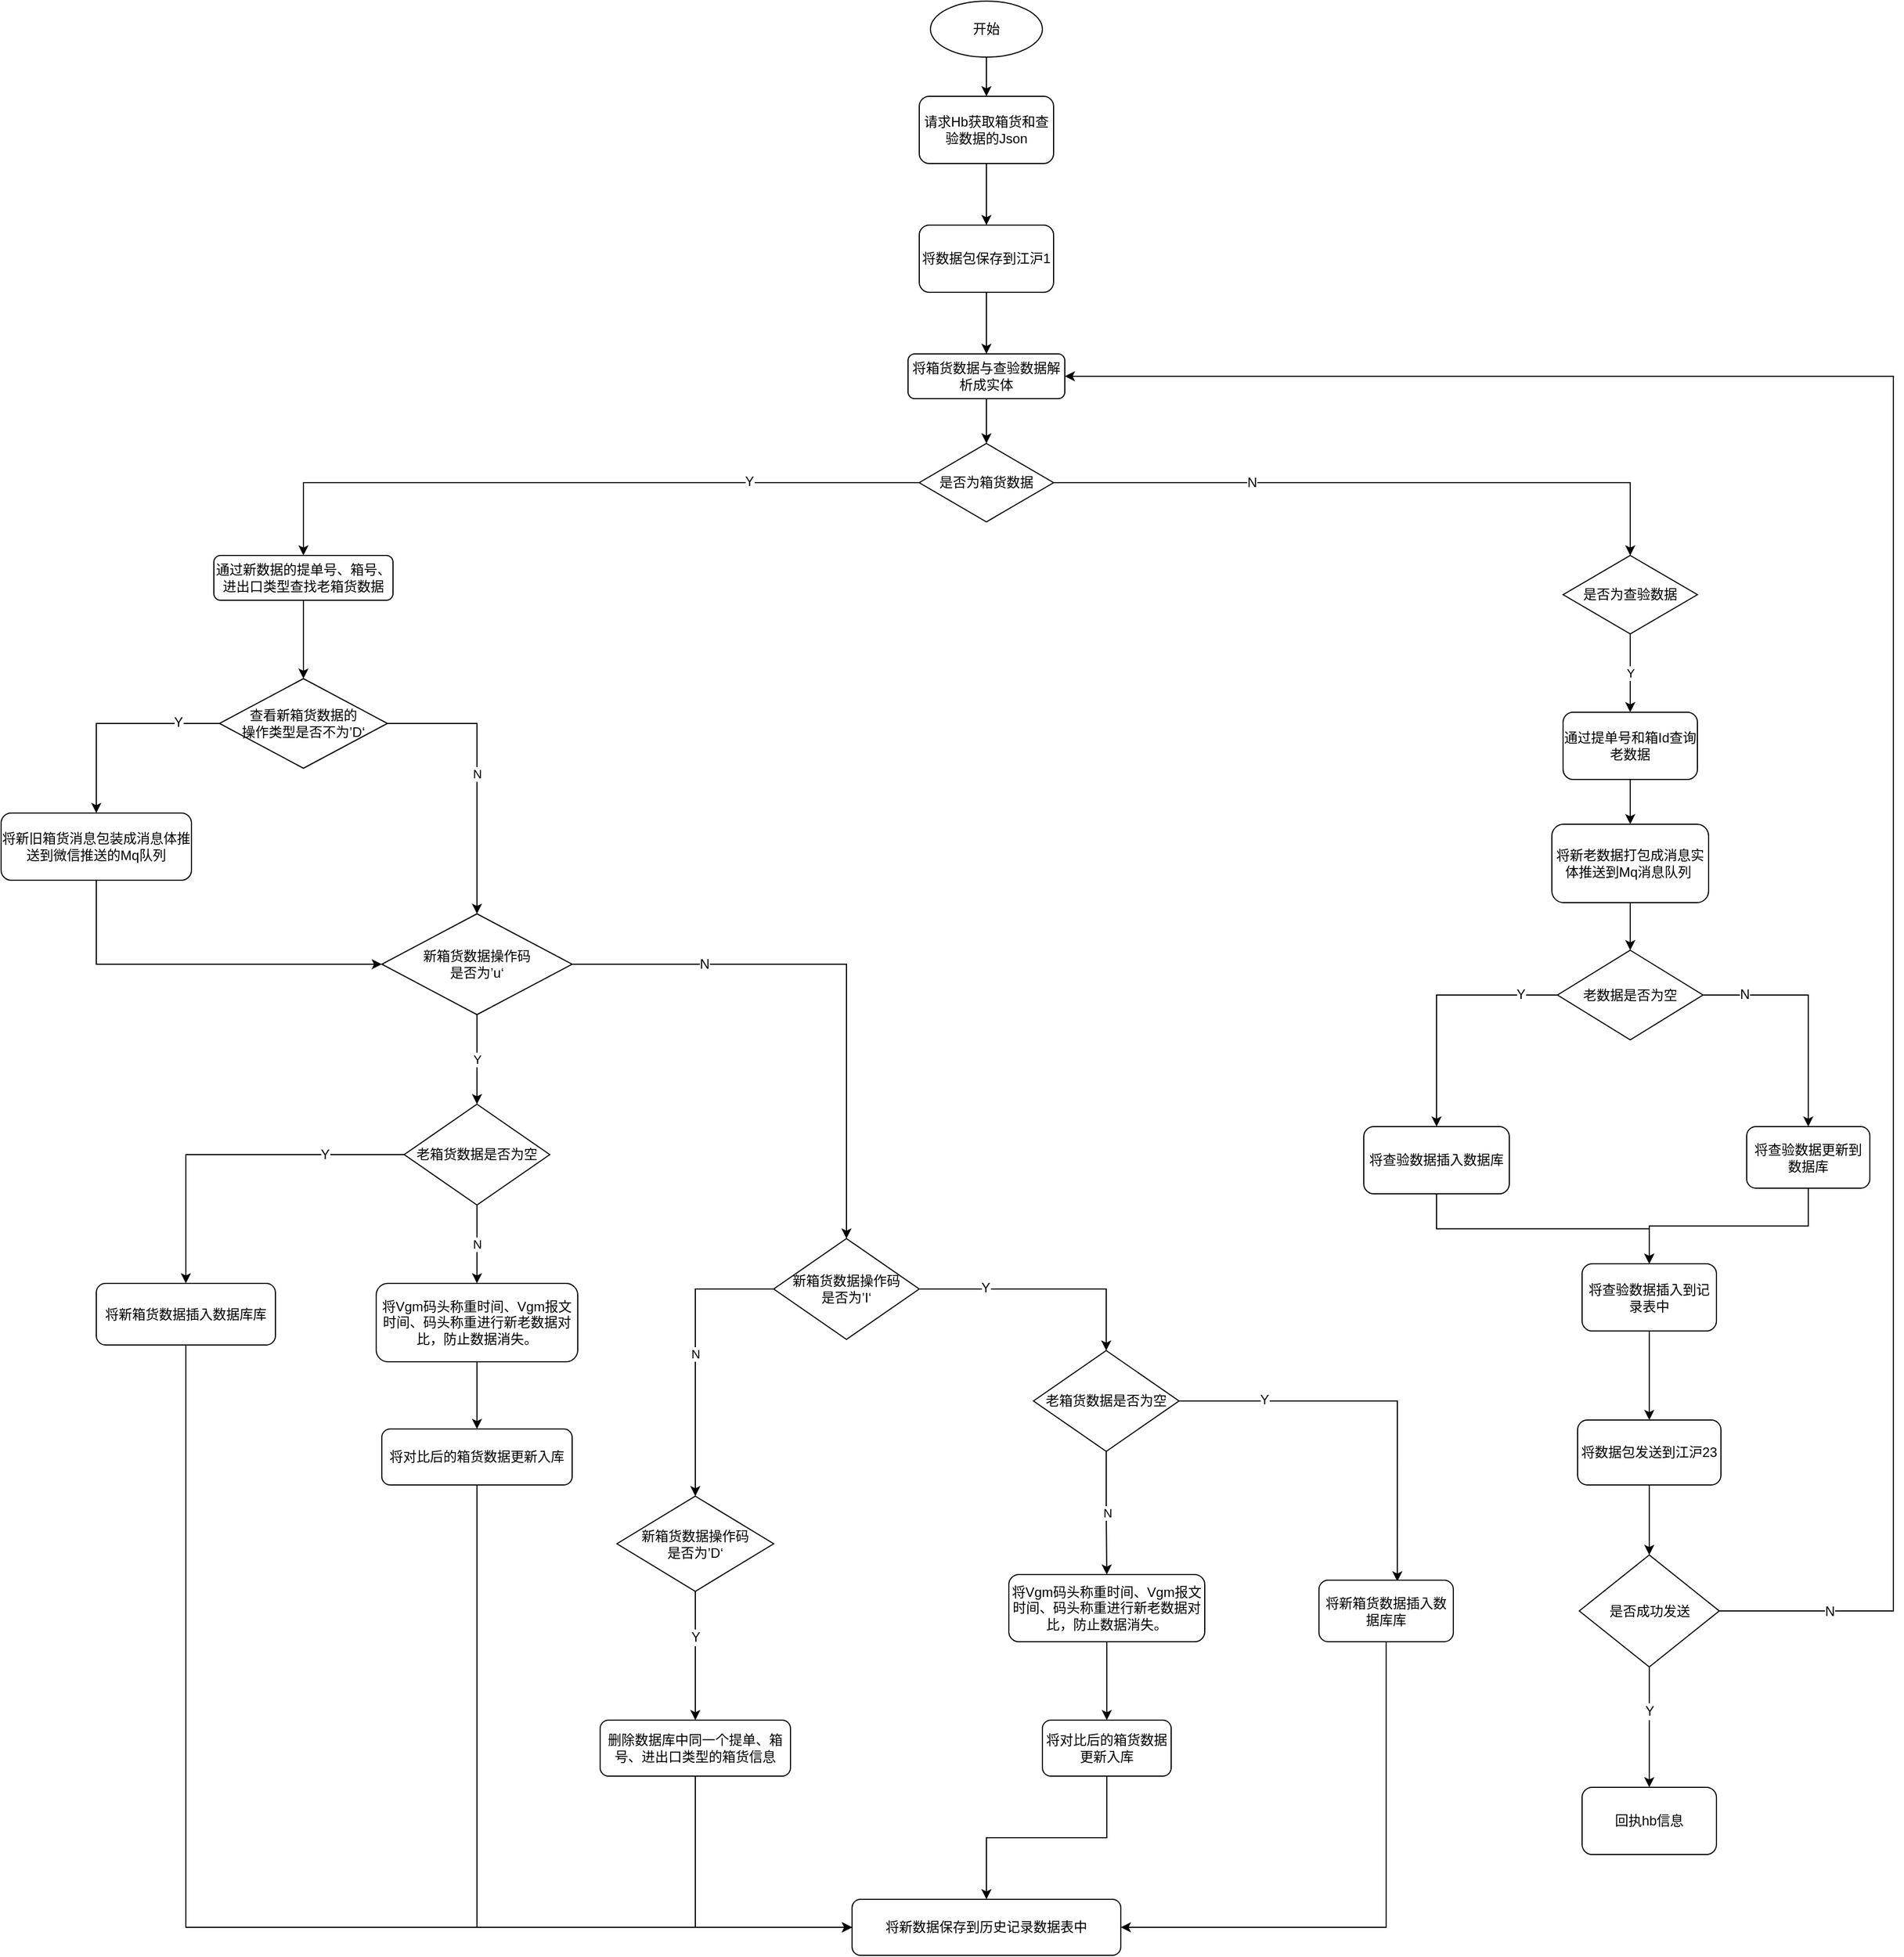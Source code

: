 <mxfile pages="1" version="11.2.5" type="github"><diagram id="jrFILok0wZWimRiEmI2U" name="第 1 页"><mxGraphModel dx="1422" dy="1933" grid="1" gridSize="10" guides="1" tooltips="1" connect="1" arrows="1" fold="1" page="1" pageScale="1" pageWidth="827" pageHeight="1169" math="0" shadow="0"><root><mxCell id="0"/><mxCell id="1" parent="0"/><mxCell id="sl8W3AudRiWv7gb7kEp5-1" style="edgeStyle=orthogonalEdgeStyle;rounded=0;orthogonalLoop=1;jettySize=auto;html=1;exitX=0.5;exitY=1;exitDx=0;exitDy=0;entryX=0.5;entryY=0;entryDx=0;entryDy=0;" edge="1" parent="1" source="5g2ZR9MUWrWfk25_Vf9b-1" target="5g2ZR9MUWrWfk25_Vf9b-2"><mxGeometry relative="1" as="geometry"/></mxCell><mxCell id="5g2ZR9MUWrWfk25_Vf9b-1" value="开始" style="ellipse;whiteSpace=wrap;html=1;" parent="1" vertex="1"><mxGeometry x="940" y="-85" width="100" height="50" as="geometry"/></mxCell><mxCell id="sl8W3AudRiWv7gb7kEp5-5" style="edgeStyle=orthogonalEdgeStyle;rounded=0;orthogonalLoop=1;jettySize=auto;html=1;exitX=0.5;exitY=1;exitDx=0;exitDy=0;entryX=0.5;entryY=0;entryDx=0;entryDy=0;" edge="1" parent="1" source="5g2ZR9MUWrWfk25_Vf9b-2" target="sl8W3AudRiWv7gb7kEp5-2"><mxGeometry relative="1" as="geometry"/></mxCell><mxCell id="5g2ZR9MUWrWfk25_Vf9b-2" value="请求Hb获取箱货和查验数据的Json" style="rounded=1;whiteSpace=wrap;html=1;" parent="1" vertex="1"><mxGeometry x="930" width="120" height="60" as="geometry"/></mxCell><mxCell id="hijWo9An4agAYgo5W-x--64" style="edgeStyle=orthogonalEdgeStyle;rounded=0;orthogonalLoop=1;jettySize=auto;html=1;exitX=0.5;exitY=1;exitDx=0;exitDy=0;entryX=0.5;entryY=0;entryDx=0;entryDy=0;" parent="1" source="hijWo9An4agAYgo5W-x--3" target="hijWo9An4agAYgo5W-x--61" edge="1"><mxGeometry relative="1" as="geometry"/></mxCell><mxCell id="hijWo9An4agAYgo5W-x--3" value="将箱货数据与查验数据解析成实体" style="rounded=1;whiteSpace=wrap;html=1;" parent="1" vertex="1"><mxGeometry x="920" y="230" width="140" height="40" as="geometry"/></mxCell><mxCell id="hijWo9An4agAYgo5W-x--9" style="edgeStyle=orthogonalEdgeStyle;rounded=0;orthogonalLoop=1;jettySize=auto;html=1;exitX=0.5;exitY=1;exitDx=0;exitDy=0;entryX=0.5;entryY=0;entryDx=0;entryDy=0;" parent="1" source="hijWo9An4agAYgo5W-x--5" target="hijWo9An4agAYgo5W-x--8" edge="1"><mxGeometry relative="1" as="geometry"/></mxCell><mxCell id="hijWo9An4agAYgo5W-x--5" value="通过新数据的提单号、箱号、进出口类型查找老箱货数据" style="rounded=1;whiteSpace=wrap;html=1;" parent="1" vertex="1"><mxGeometry x="300" y="410" width="160" height="40" as="geometry"/></mxCell><mxCell id="hijWo9An4agAYgo5W-x--23" style="edgeStyle=orthogonalEdgeStyle;rounded=0;orthogonalLoop=1;jettySize=auto;html=1;exitX=0.5;exitY=1;exitDx=0;exitDy=0;entryX=0;entryY=0.5;entryDx=0;entryDy=0;" parent="1" source="hijWo9An4agAYgo5W-x--7" target="hijWo9An4agAYgo5W-x--21" edge="1"><mxGeometry relative="1" as="geometry"/></mxCell><mxCell id="hijWo9An4agAYgo5W-x--7" value="将新旧箱货消息包装成消息体推送到微信推送的Mq队列" style="rounded=1;whiteSpace=wrap;html=1;" parent="1" vertex="1"><mxGeometry x="110" y="640" width="170" height="60" as="geometry"/></mxCell><mxCell id="hijWo9An4agAYgo5W-x--10" style="edgeStyle=orthogonalEdgeStyle;rounded=0;orthogonalLoop=1;jettySize=auto;html=1;exitX=0;exitY=0.5;exitDx=0;exitDy=0;entryX=0.5;entryY=0;entryDx=0;entryDy=0;" parent="1" source="hijWo9An4agAYgo5W-x--8" target="hijWo9An4agAYgo5W-x--7" edge="1"><mxGeometry relative="1" as="geometry"/></mxCell><mxCell id="hijWo9An4agAYgo5W-x--11" value="Y" style="text;html=1;resizable=0;points=[];align=center;verticalAlign=middle;labelBackgroundColor=#ffffff;" parent="hijWo9An4agAYgo5W-x--10" vertex="1" connectable="0"><mxGeometry x="-0.611" y="-1" relative="1" as="geometry"><mxPoint as="offset"/></mxGeometry></mxCell><mxCell id="hijWo9An4agAYgo5W-x--22" value="N" style="edgeStyle=orthogonalEdgeStyle;rounded=0;orthogonalLoop=1;jettySize=auto;html=1;exitX=1;exitY=0.5;exitDx=0;exitDy=0;" parent="1" source="hijWo9An4agAYgo5W-x--8" target="hijWo9An4agAYgo5W-x--21" edge="1"><mxGeometry relative="1" as="geometry"/></mxCell><mxCell id="hijWo9An4agAYgo5W-x--8" value="查看新箱货数据的&lt;br&gt;操作类型是否不为’D‘" style="rhombus;whiteSpace=wrap;html=1;" parent="1" vertex="1"><mxGeometry x="305" y="520" width="150" height="80" as="geometry"/></mxCell><mxCell id="hijWo9An4agAYgo5W-x--26" value="Y" style="edgeStyle=orthogonalEdgeStyle;rounded=0;orthogonalLoop=1;jettySize=auto;html=1;exitX=0.5;exitY=1;exitDx=0;exitDy=0;entryX=0.5;entryY=0;entryDx=0;entryDy=0;" parent="1" source="hijWo9An4agAYgo5W-x--21" target="hijWo9An4agAYgo5W-x--25" edge="1"><mxGeometry relative="1" as="geometry"/></mxCell><mxCell id="hijWo9An4agAYgo5W-x--28" style="edgeStyle=orthogonalEdgeStyle;rounded=0;orthogonalLoop=1;jettySize=auto;html=1;exitX=1;exitY=0.5;exitDx=0;exitDy=0;entryX=0.5;entryY=0;entryDx=0;entryDy=0;" parent="1" source="hijWo9An4agAYgo5W-x--21" target="hijWo9An4agAYgo5W-x--27" edge="1"><mxGeometry relative="1" as="geometry"/></mxCell><mxCell id="hijWo9An4agAYgo5W-x--30" value="N" style="text;html=1;resizable=0;points=[];align=center;verticalAlign=middle;labelBackgroundColor=#ffffff;" parent="hijWo9An4agAYgo5W-x--28" vertex="1" connectable="0"><mxGeometry x="-0.519" relative="1" as="geometry"><mxPoint as="offset"/></mxGeometry></mxCell><mxCell id="hijWo9An4agAYgo5W-x--21" value="新箱货数据操作码&lt;br&gt;是否为’u‘" style="rhombus;whiteSpace=wrap;html=1;" parent="1" vertex="1"><mxGeometry x="450" y="730" width="170" height="90" as="geometry"/></mxCell><mxCell id="hijWo9An4agAYgo5W-x--33" value="N" style="edgeStyle=orthogonalEdgeStyle;rounded=0;orthogonalLoop=1;jettySize=auto;html=1;exitX=0.5;exitY=1;exitDx=0;exitDy=0;" parent="1" source="hijWo9An4agAYgo5W-x--25" target="hijWo9An4agAYgo5W-x--32" edge="1"><mxGeometry relative="1" as="geometry"/></mxCell><mxCell id="hijWo9An4agAYgo5W-x--38" style="edgeStyle=orthogonalEdgeStyle;rounded=0;orthogonalLoop=1;jettySize=auto;html=1;exitX=0;exitY=0.5;exitDx=0;exitDy=0;entryX=0.5;entryY=0;entryDx=0;entryDy=0;" parent="1" source="hijWo9An4agAYgo5W-x--25" target="hijWo9An4agAYgo5W-x--37" edge="1"><mxGeometry relative="1" as="geometry"/></mxCell><mxCell id="hijWo9An4agAYgo5W-x--39" value="Y" style="text;html=1;resizable=0;points=[];align=center;verticalAlign=middle;labelBackgroundColor=#ffffff;" parent="hijWo9An4agAYgo5W-x--38" vertex="1" connectable="0"><mxGeometry x="-0.541" relative="1" as="geometry"><mxPoint as="offset"/></mxGeometry></mxCell><mxCell id="hijWo9An4agAYgo5W-x--25" value="老箱货数据是否为空" style="rhombus;whiteSpace=wrap;html=1;" parent="1" vertex="1"><mxGeometry x="470" y="900" width="130" height="90" as="geometry"/></mxCell><mxCell id="hijWo9An4agAYgo5W-x--49" style="edgeStyle=orthogonalEdgeStyle;rounded=0;orthogonalLoop=1;jettySize=auto;html=1;exitX=1;exitY=0.5;exitDx=0;exitDy=0;entryX=0.5;entryY=0;entryDx=0;entryDy=0;" parent="1" source="hijWo9An4agAYgo5W-x--27" target="hijWo9An4agAYgo5W-x--43" edge="1"><mxGeometry relative="1" as="geometry"/></mxCell><mxCell id="hijWo9An4agAYgo5W-x--50" value="Y" style="text;html=1;resizable=0;points=[];align=center;verticalAlign=middle;labelBackgroundColor=#ffffff;" parent="hijWo9An4agAYgo5W-x--49" vertex="1" connectable="0"><mxGeometry x="-0.474" y="1" relative="1" as="geometry"><mxPoint as="offset"/></mxGeometry></mxCell><mxCell id="hijWo9An4agAYgo5W-x--68" value="N" style="edgeStyle=orthogonalEdgeStyle;rounded=0;orthogonalLoop=1;jettySize=auto;html=1;exitX=0;exitY=0.5;exitDx=0;exitDy=0;entryX=0.5;entryY=0;entryDx=0;entryDy=0;" parent="1" source="hijWo9An4agAYgo5W-x--27" target="hijWo9An4agAYgo5W-x--51" edge="1"><mxGeometry relative="1" as="geometry"/></mxCell><mxCell id="hijWo9An4agAYgo5W-x--27" value="新箱货数据操作码&lt;br&gt;是否为’I‘" style="rhombus;whiteSpace=wrap;html=1;" parent="1" vertex="1"><mxGeometry x="800" y="1020" width="130" height="90" as="geometry"/></mxCell><mxCell id="hijWo9An4agAYgo5W-x--35" style="edgeStyle=orthogonalEdgeStyle;rounded=0;orthogonalLoop=1;jettySize=auto;html=1;exitX=0.5;exitY=1;exitDx=0;exitDy=0;entryX=0.5;entryY=0;entryDx=0;entryDy=0;" parent="1" source="hijWo9An4agAYgo5W-x--32" target="hijWo9An4agAYgo5W-x--34" edge="1"><mxGeometry relative="1" as="geometry"/></mxCell><mxCell id="hijWo9An4agAYgo5W-x--32" value="将Vgm码头称重时间、Vgm报文时间、码头称重进行新老数据对比，防止数据消失。" style="rounded=1;whiteSpace=wrap;html=1;" parent="1" vertex="1"><mxGeometry x="445" y="1060" width="180" height="70" as="geometry"/></mxCell><mxCell id="hijWo9An4agAYgo5W-x--71" style="edgeStyle=orthogonalEdgeStyle;rounded=0;orthogonalLoop=1;jettySize=auto;html=1;exitX=0.5;exitY=1;exitDx=0;exitDy=0;entryX=0;entryY=0.5;entryDx=0;entryDy=0;" parent="1" source="hijWo9An4agAYgo5W-x--34" target="hijWo9An4agAYgo5W-x--69" edge="1"><mxGeometry relative="1" as="geometry"/></mxCell><mxCell id="hijWo9An4agAYgo5W-x--34" value="将对比后的箱货数据更新入库" style="rounded=1;whiteSpace=wrap;html=1;" parent="1" vertex="1"><mxGeometry x="450" y="1190" width="170" height="50" as="geometry"/></mxCell><mxCell id="hijWo9An4agAYgo5W-x--70" style="edgeStyle=orthogonalEdgeStyle;rounded=0;orthogonalLoop=1;jettySize=auto;html=1;exitX=0.5;exitY=1;exitDx=0;exitDy=0;entryX=0;entryY=0.5;entryDx=0;entryDy=0;" parent="1" source="hijWo9An4agAYgo5W-x--37" target="hijWo9An4agAYgo5W-x--69" edge="1"><mxGeometry relative="1" as="geometry"/></mxCell><mxCell id="hijWo9An4agAYgo5W-x--37" value="将新箱货数据插入数据库库" style="rounded=1;whiteSpace=wrap;html=1;" parent="1" vertex="1"><mxGeometry x="195" y="1060" width="160" height="55" as="geometry"/></mxCell><mxCell id="hijWo9An4agAYgo5W-x--40" value="N" style="edgeStyle=orthogonalEdgeStyle;rounded=0;orthogonalLoop=1;jettySize=auto;html=1;exitX=0.5;exitY=1;exitDx=0;exitDy=0;" parent="1" source="hijWo9An4agAYgo5W-x--43" target="hijWo9An4agAYgo5W-x--45" edge="1"><mxGeometry relative="1" as="geometry"/></mxCell><mxCell id="hijWo9An4agAYgo5W-x--48" style="edgeStyle=orthogonalEdgeStyle;rounded=0;orthogonalLoop=1;jettySize=auto;html=1;exitX=1;exitY=0.5;exitDx=0;exitDy=0;entryX=0.583;entryY=0.02;entryDx=0;entryDy=0;entryPerimeter=0;" parent="1" source="hijWo9An4agAYgo5W-x--43" target="hijWo9An4agAYgo5W-x--47" edge="1"><mxGeometry relative="1" as="geometry"/></mxCell><mxCell id="hijWo9An4agAYgo5W-x--52" value="Y" style="text;html=1;resizable=0;points=[];align=center;verticalAlign=middle;labelBackgroundColor=#ffffff;" parent="hijWo9An4agAYgo5W-x--48" vertex="1" connectable="0"><mxGeometry x="-0.576" y="1" relative="1" as="geometry"><mxPoint as="offset"/></mxGeometry></mxCell><mxCell id="hijWo9An4agAYgo5W-x--43" value="老箱货数据是否为空" style="rhombus;whiteSpace=wrap;html=1;" parent="1" vertex="1"><mxGeometry x="1032" y="1120" width="130" height="90" as="geometry"/></mxCell><mxCell id="hijWo9An4agAYgo5W-x--44" style="edgeStyle=orthogonalEdgeStyle;rounded=0;orthogonalLoop=1;jettySize=auto;html=1;exitX=0.5;exitY=1;exitDx=0;exitDy=0;entryX=0.5;entryY=0;entryDx=0;entryDy=0;" parent="1" source="hijWo9An4agAYgo5W-x--45" target="hijWo9An4agAYgo5W-x--46" edge="1"><mxGeometry relative="1" as="geometry"/></mxCell><mxCell id="hijWo9An4agAYgo5W-x--45" value="将Vgm码头称重时间、Vgm报文时间、码头称重进行新老数据对比，防止数据消失。" style="rounded=1;whiteSpace=wrap;html=1;" parent="1" vertex="1"><mxGeometry x="1010" y="1320" width="175" height="60" as="geometry"/></mxCell><mxCell id="hijWo9An4agAYgo5W-x--73" style="edgeStyle=orthogonalEdgeStyle;rounded=0;orthogonalLoop=1;jettySize=auto;html=1;exitX=0.5;exitY=1;exitDx=0;exitDy=0;entryX=0.5;entryY=0;entryDx=0;entryDy=0;" parent="1" source="hijWo9An4agAYgo5W-x--46" target="hijWo9An4agAYgo5W-x--69" edge="1"><mxGeometry relative="1" as="geometry"/></mxCell><mxCell id="hijWo9An4agAYgo5W-x--46" value="将对比后的箱货数据更新入库" style="rounded=1;whiteSpace=wrap;html=1;" parent="1" vertex="1"><mxGeometry x="1040" y="1450" width="115" height="50" as="geometry"/></mxCell><mxCell id="hijWo9An4agAYgo5W-x--74" style="edgeStyle=orthogonalEdgeStyle;rounded=0;orthogonalLoop=1;jettySize=auto;html=1;exitX=0.5;exitY=1;exitDx=0;exitDy=0;entryX=1;entryY=0.5;entryDx=0;entryDy=0;" parent="1" source="hijWo9An4agAYgo5W-x--47" target="hijWo9An4agAYgo5W-x--69" edge="1"><mxGeometry relative="1" as="geometry"/></mxCell><mxCell id="hijWo9An4agAYgo5W-x--47" value="将新箱货数据插入数据库库" style="rounded=1;whiteSpace=wrap;html=1;" parent="1" vertex="1"><mxGeometry x="1287" y="1325" width="120" height="55" as="geometry"/></mxCell><mxCell id="hijWo9An4agAYgo5W-x--59" style="edgeStyle=orthogonalEdgeStyle;rounded=0;orthogonalLoop=1;jettySize=auto;html=1;exitX=0.5;exitY=1;exitDx=0;exitDy=0;entryX=0.5;entryY=0;entryDx=0;entryDy=0;" parent="1" source="hijWo9An4agAYgo5W-x--51" target="hijWo9An4agAYgo5W-x--58" edge="1"><mxGeometry relative="1" as="geometry"/></mxCell><mxCell id="hijWo9An4agAYgo5W-x--60" value="Y" style="text;html=1;resizable=0;points=[];align=center;verticalAlign=middle;labelBackgroundColor=#ffffff;" parent="hijWo9An4agAYgo5W-x--59" vertex="1" connectable="0"><mxGeometry x="-0.291" relative="1" as="geometry"><mxPoint as="offset"/></mxGeometry></mxCell><mxCell id="hijWo9An4agAYgo5W-x--51" value="新箱货数据操作码&lt;br&gt;是否为’D‘" style="rhombus;whiteSpace=wrap;html=1;" parent="1" vertex="1"><mxGeometry x="660" y="1250" width="140" height="85" as="geometry"/></mxCell><mxCell id="hijWo9An4agAYgo5W-x--72" style="edgeStyle=orthogonalEdgeStyle;rounded=0;orthogonalLoop=1;jettySize=auto;html=1;exitX=0.5;exitY=1;exitDx=0;exitDy=0;entryX=0;entryY=0.5;entryDx=0;entryDy=0;" parent="1" source="hijWo9An4agAYgo5W-x--58" target="hijWo9An4agAYgo5W-x--69" edge="1"><mxGeometry relative="1" as="geometry"/></mxCell><mxCell id="hijWo9An4agAYgo5W-x--58" value="删除数据库中同一个提单、箱号、进出口类型的箱货信息" style="rounded=1;whiteSpace=wrap;html=1;" parent="1" vertex="1"><mxGeometry x="645" y="1450" width="170" height="50" as="geometry"/></mxCell><mxCell id="hijWo9An4agAYgo5W-x--65" style="edgeStyle=orthogonalEdgeStyle;rounded=0;orthogonalLoop=1;jettySize=auto;html=1;exitX=0;exitY=0.5;exitDx=0;exitDy=0;entryX=0.5;entryY=0;entryDx=0;entryDy=0;" parent="1" source="hijWo9An4agAYgo5W-x--61" target="hijWo9An4agAYgo5W-x--5" edge="1"><mxGeometry relative="1" as="geometry"/></mxCell><mxCell id="hijWo9An4agAYgo5W-x--66" value="Y" style="text;html=1;resizable=0;points=[];align=center;verticalAlign=middle;labelBackgroundColor=#ffffff;" parent="hijWo9An4agAYgo5W-x--65" vertex="1" connectable="0"><mxGeometry x="-0.506" y="-1" relative="1" as="geometry"><mxPoint as="offset"/></mxGeometry></mxCell><mxCell id="hijWo9An4agAYgo5W-x--84" style="edgeStyle=orthogonalEdgeStyle;rounded=0;orthogonalLoop=1;jettySize=auto;html=1;exitX=1;exitY=0.5;exitDx=0;exitDy=0;entryX=0.5;entryY=0;entryDx=0;entryDy=0;" parent="1" source="hijWo9An4agAYgo5W-x--61" target="hijWo9An4agAYgo5W-x--83" edge="1"><mxGeometry relative="1" as="geometry"/></mxCell><mxCell id="hijWo9An4agAYgo5W-x--88" value="N" style="text;html=1;resizable=0;points=[];align=center;verticalAlign=middle;labelBackgroundColor=#ffffff;" parent="hijWo9An4agAYgo5W-x--84" vertex="1" connectable="0"><mxGeometry x="-0.391" relative="1" as="geometry"><mxPoint as="offset"/></mxGeometry></mxCell><mxCell id="hijWo9An4agAYgo5W-x--61" value="是否为箱货数据" style="rhombus;whiteSpace=wrap;html=1;" parent="1" vertex="1"><mxGeometry x="930" y="310" width="120" height="70" as="geometry"/></mxCell><mxCell id="hijWo9An4agAYgo5W-x--69" value="将新数据保存到历史记录数据表中" style="rounded=1;whiteSpace=wrap;html=1;" parent="1" vertex="1"><mxGeometry x="870" y="1610" width="240" height="50" as="geometry"/></mxCell><mxCell id="hijWo9An4agAYgo5W-x--87" value="Y" style="edgeStyle=orthogonalEdgeStyle;rounded=0;orthogonalLoop=1;jettySize=auto;html=1;exitX=0.5;exitY=1;exitDx=0;exitDy=0;entryX=0.5;entryY=0;entryDx=0;entryDy=0;" parent="1" source="hijWo9An4agAYgo5W-x--83" target="hijWo9An4agAYgo5W-x--86" edge="1"><mxGeometry relative="1" as="geometry"/></mxCell><mxCell id="hijWo9An4agAYgo5W-x--83" value="是否为查验数据" style="rhombus;whiteSpace=wrap;html=1;" parent="1" vertex="1"><mxGeometry x="1505" y="410" width="120" height="70" as="geometry"/></mxCell><mxCell id="hijWo9An4agAYgo5W-x--92" style="edgeStyle=orthogonalEdgeStyle;rounded=0;orthogonalLoop=1;jettySize=auto;html=1;exitX=0.5;exitY=1;exitDx=0;exitDy=0;" parent="1" source="hijWo9An4agAYgo5W-x--86" target="hijWo9An4agAYgo5W-x--91" edge="1"><mxGeometry relative="1" as="geometry"/></mxCell><mxCell id="hijWo9An4agAYgo5W-x--86" value="通过提单号和箱Id查询老数据" style="rounded=1;whiteSpace=wrap;html=1;" parent="1" vertex="1"><mxGeometry x="1505" y="550" width="120" height="60" as="geometry"/></mxCell><mxCell id="hijWo9An4agAYgo5W-x--94" style="edgeStyle=orthogonalEdgeStyle;rounded=0;orthogonalLoop=1;jettySize=auto;html=1;exitX=0.5;exitY=1;exitDx=0;exitDy=0;entryX=0.5;entryY=0;entryDx=0;entryDy=0;" parent="1" source="hijWo9An4agAYgo5W-x--91" target="hijWo9An4agAYgo5W-x--93" edge="1"><mxGeometry relative="1" as="geometry"/></mxCell><mxCell id="hijWo9An4agAYgo5W-x--91" value="将新老数据打包成消息实体推送到Mq消息队列&amp;nbsp;" style="rounded=1;whiteSpace=wrap;html=1;" parent="1" vertex="1"><mxGeometry x="1495" y="650" width="140" height="70" as="geometry"/></mxCell><mxCell id="hijWo9An4agAYgo5W-x--105" style="edgeStyle=orthogonalEdgeStyle;rounded=0;orthogonalLoop=1;jettySize=auto;html=1;exitX=1;exitY=0.5;exitDx=0;exitDy=0;entryX=0.5;entryY=0;entryDx=0;entryDy=0;" parent="1" source="hijWo9An4agAYgo5W-x--93" target="hijWo9An4agAYgo5W-x--102" edge="1"><mxGeometry relative="1" as="geometry"/></mxCell><mxCell id="hijWo9An4agAYgo5W-x--106" value="N" style="text;html=1;resizable=0;points=[];align=center;verticalAlign=middle;labelBackgroundColor=#ffffff;" parent="hijWo9An4agAYgo5W-x--105" vertex="1" connectable="0"><mxGeometry x="-0.651" y="1" relative="1" as="geometry"><mxPoint as="offset"/></mxGeometry></mxCell><mxCell id="hijWo9An4agAYgo5W-x--121" style="edgeStyle=orthogonalEdgeStyle;rounded=0;orthogonalLoop=1;jettySize=auto;html=1;exitX=0;exitY=0.5;exitDx=0;exitDy=0;entryX=0.5;entryY=0;entryDx=0;entryDy=0;" parent="1" source="hijWo9An4agAYgo5W-x--93" target="hijWo9An4agAYgo5W-x--96" edge="1"><mxGeometry relative="1" as="geometry"/></mxCell><mxCell id="hijWo9An4agAYgo5W-x--125" value="Y" style="text;html=1;resizable=0;points=[];align=center;verticalAlign=middle;labelBackgroundColor=#ffffff;" parent="hijWo9An4agAYgo5W-x--121" vertex="1" connectable="0"><mxGeometry x="-0.707" y="-1" relative="1" as="geometry"><mxPoint as="offset"/></mxGeometry></mxCell><mxCell id="hijWo9An4agAYgo5W-x--93" value="老数据是否为空" style="rhombus;whiteSpace=wrap;html=1;" parent="1" vertex="1"><mxGeometry x="1500" y="762.5" width="130" height="80" as="geometry"/></mxCell><mxCell id="hijWo9An4agAYgo5W-x--110" style="edgeStyle=orthogonalEdgeStyle;rounded=0;orthogonalLoop=1;jettySize=auto;html=1;exitX=0.5;exitY=1;exitDx=0;exitDy=0;entryX=0.5;entryY=0;entryDx=0;entryDy=0;" parent="1" source="hijWo9An4agAYgo5W-x--96" target="hijWo9An4agAYgo5W-x--107" edge="1"><mxGeometry relative="1" as="geometry"/></mxCell><mxCell id="hijWo9An4agAYgo5W-x--96" value="将查验数据插入数据库" style="rounded=1;whiteSpace=wrap;html=1;" parent="1" vertex="1"><mxGeometry x="1327" y="920" width="130" height="60" as="geometry"/></mxCell><mxCell id="hijWo9An4agAYgo5W-x--111" style="edgeStyle=orthogonalEdgeStyle;rounded=0;orthogonalLoop=1;jettySize=auto;html=1;exitX=0.5;exitY=1;exitDx=0;exitDy=0;entryX=0.5;entryY=0;entryDx=0;entryDy=0;" parent="1" source="hijWo9An4agAYgo5W-x--102" target="hijWo9An4agAYgo5W-x--107" edge="1"><mxGeometry relative="1" as="geometry"/></mxCell><mxCell id="hijWo9An4agAYgo5W-x--102" value="将查验数据更新到&lt;br&gt;数据库" style="rounded=1;whiteSpace=wrap;html=1;" parent="1" vertex="1"><mxGeometry x="1669" y="920" width="110" height="55" as="geometry"/></mxCell><mxCell id="sl8W3AudRiWv7gb7kEp5-10" value="" style="edgeStyle=orthogonalEdgeStyle;rounded=0;orthogonalLoop=1;jettySize=auto;html=1;" edge="1" parent="1" source="hijWo9An4agAYgo5W-x--107" target="sl8W3AudRiWv7gb7kEp5-9"><mxGeometry relative="1" as="geometry"/></mxCell><mxCell id="hijWo9An4agAYgo5W-x--107" value="将查验数据插入到记录表中" style="rounded=1;whiteSpace=wrap;html=1;" parent="1" vertex="1"><mxGeometry x="1522" y="1042.5" width="120" height="60" as="geometry"/></mxCell><mxCell id="sl8W3AudRiWv7gb7kEp5-13" style="edgeStyle=orthogonalEdgeStyle;rounded=0;orthogonalLoop=1;jettySize=auto;html=1;exitX=0.5;exitY=1;exitDx=0;exitDy=0;entryX=0.5;entryY=0;entryDx=0;entryDy=0;" edge="1" parent="1" source="sl8W3AudRiWv7gb7kEp5-9" target="sl8W3AudRiWv7gb7kEp5-7"><mxGeometry relative="1" as="geometry"/></mxCell><mxCell id="sl8W3AudRiWv7gb7kEp5-9" value="将数据包发送到江沪23" style="rounded=1;whiteSpace=wrap;html=1;" vertex="1" parent="1"><mxGeometry x="1518" y="1182" width="128" height="58" as="geometry"/></mxCell><mxCell id="hijWo9An4agAYgo5W-x--114" value="回执hb信息" style="rounded=1;whiteSpace=wrap;html=1;" parent="1" vertex="1"><mxGeometry x="1522" y="1510" width="120" height="60" as="geometry"/></mxCell><mxCell id="sl8W3AudRiWv7gb7kEp5-6" style="edgeStyle=orthogonalEdgeStyle;rounded=0;orthogonalLoop=1;jettySize=auto;html=1;exitX=0.5;exitY=1;exitDx=0;exitDy=0;" edge="1" parent="1" source="sl8W3AudRiWv7gb7kEp5-2" target="hijWo9An4agAYgo5W-x--3"><mxGeometry relative="1" as="geometry"/></mxCell><mxCell id="sl8W3AudRiWv7gb7kEp5-2" value="将数据包保存到江沪1" style="rounded=1;whiteSpace=wrap;html=1;" vertex="1" parent="1"><mxGeometry x="930" y="115" width="120" height="60" as="geometry"/></mxCell><mxCell id="sl8W3AudRiWv7gb7kEp5-16" style="edgeStyle=orthogonalEdgeStyle;rounded=0;orthogonalLoop=1;jettySize=auto;html=1;exitX=0.5;exitY=1;exitDx=0;exitDy=0;entryX=0.5;entryY=0;entryDx=0;entryDy=0;" edge="1" parent="1" source="sl8W3AudRiWv7gb7kEp5-7" target="hijWo9An4agAYgo5W-x--114"><mxGeometry relative="1" as="geometry"/></mxCell><mxCell id="sl8W3AudRiWv7gb7kEp5-17" value="Y" style="text;html=1;resizable=0;points=[];align=center;verticalAlign=middle;labelBackgroundColor=#ffffff;" vertex="1" connectable="0" parent="sl8W3AudRiWv7gb7kEp5-16"><mxGeometry x="-0.271" relative="1" as="geometry"><mxPoint as="offset"/></mxGeometry></mxCell><mxCell id="sl8W3AudRiWv7gb7kEp5-18" style="edgeStyle=orthogonalEdgeStyle;rounded=0;orthogonalLoop=1;jettySize=auto;html=1;exitX=1;exitY=0.5;exitDx=0;exitDy=0;entryX=1;entryY=0.5;entryDx=0;entryDy=0;" edge="1" parent="1" source="sl8W3AudRiWv7gb7kEp5-7" target="hijWo9An4agAYgo5W-x--3"><mxGeometry relative="1" as="geometry"><Array as="points"><mxPoint x="1800" y="1353"/><mxPoint x="1800" y="250"/></Array></mxGeometry></mxCell><mxCell id="sl8W3AudRiWv7gb7kEp5-19" value="N" style="text;html=1;resizable=0;points=[];align=center;verticalAlign=middle;labelBackgroundColor=#ffffff;" vertex="1" connectable="0" parent="sl8W3AudRiWv7gb7kEp5-18"><mxGeometry x="-0.902" relative="1" as="geometry"><mxPoint as="offset"/></mxGeometry></mxCell><mxCell id="sl8W3AudRiWv7gb7kEp5-7" value="是否成功发送" style="rhombus;whiteSpace=wrap;html=1;" vertex="1" parent="1"><mxGeometry x="1519.5" y="1302.5" width="125" height="100" as="geometry"/></mxCell></root></mxGraphModel></diagram></mxfile>